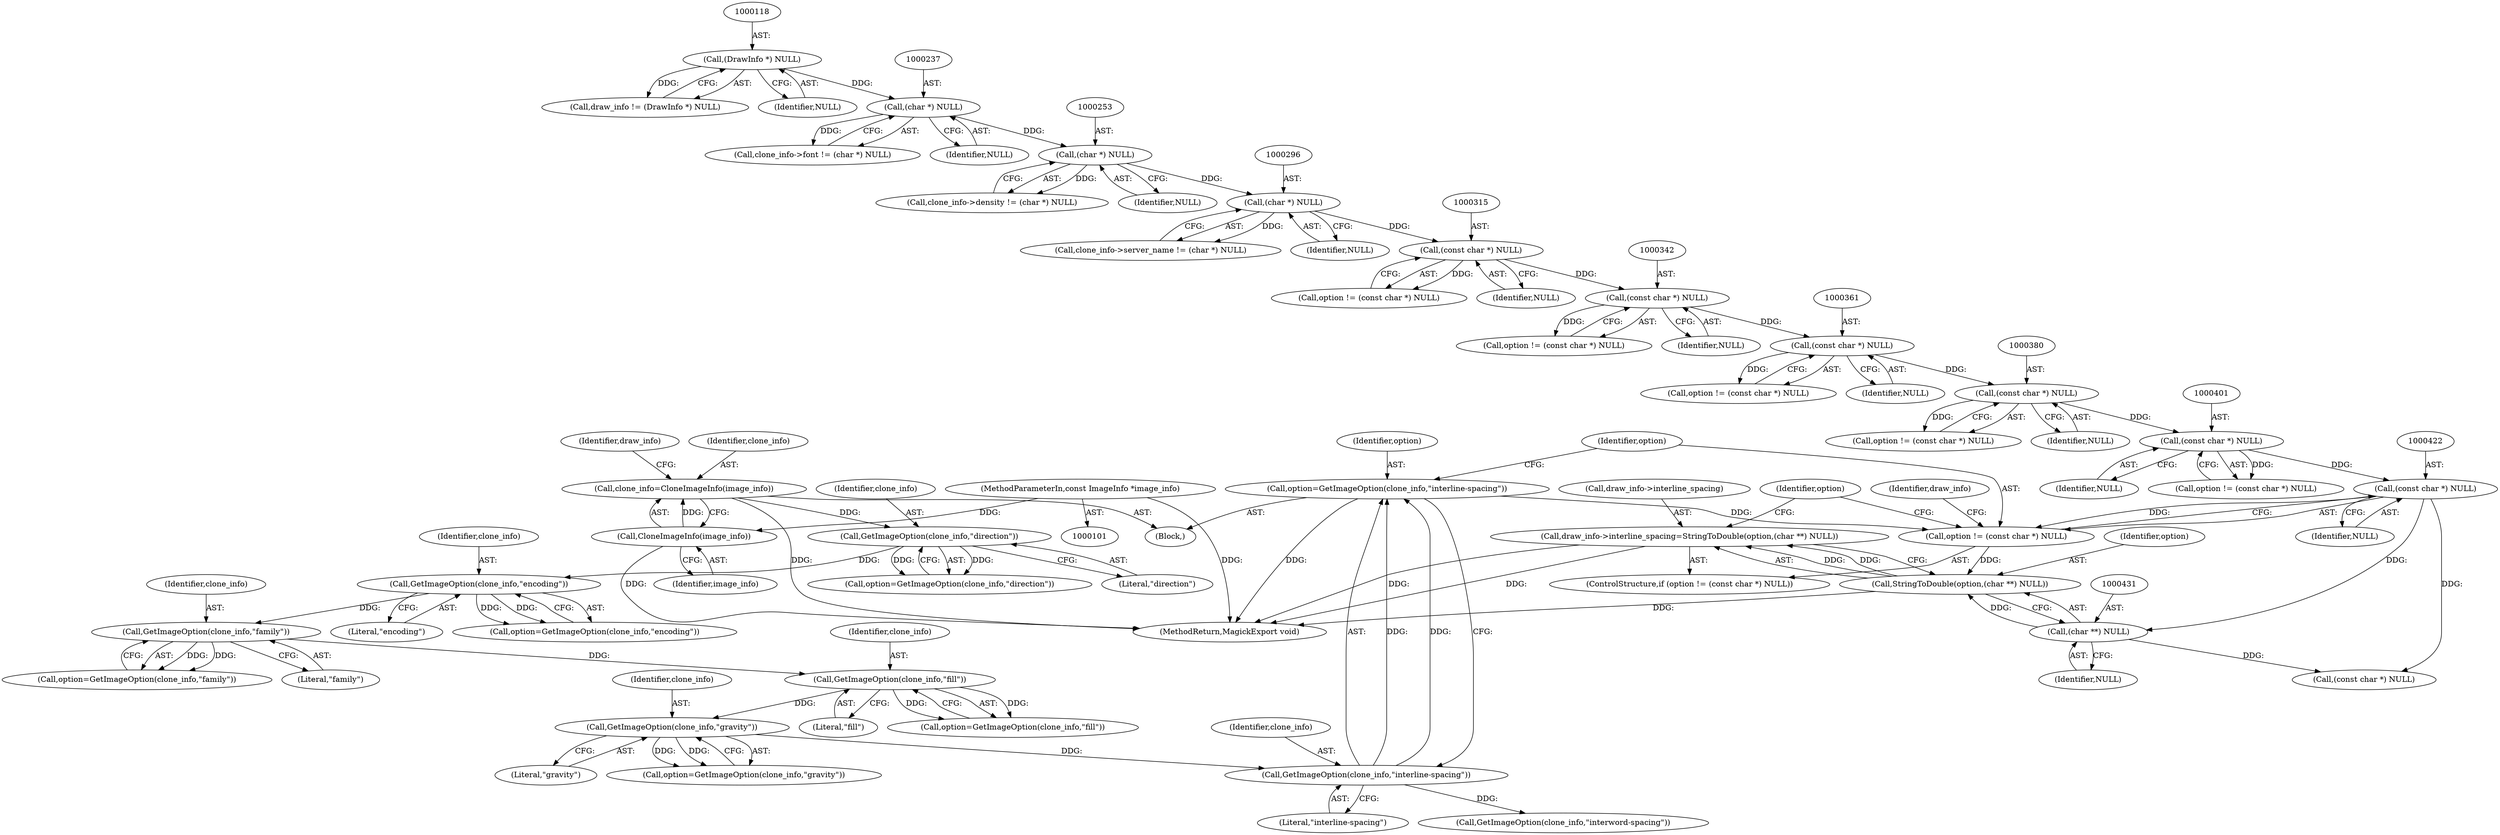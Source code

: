 digraph "0_ImageMagick_726812fa2fa7ce16bcf58f6e115f65427a1c0950_4@API" {
"1000424" [label="(Call,draw_info->interline_spacing=StringToDouble(option,(char **) NULL))"];
"1000428" [label="(Call,StringToDouble(option,(char **) NULL))"];
"1000419" [label="(Call,option != (const char *) NULL)"];
"1000413" [label="(Call,option=GetImageOption(clone_info,\"interline-spacing\"))"];
"1000415" [label="(Call,GetImageOption(clone_info,\"interline-spacing\"))"];
"1000394" [label="(Call,GetImageOption(clone_info,\"gravity\"))"];
"1000373" [label="(Call,GetImageOption(clone_info,\"fill\"))"];
"1000354" [label="(Call,GetImageOption(clone_info,\"family\"))"];
"1000335" [label="(Call,GetImageOption(clone_info,\"encoding\"))"];
"1000308" [label="(Call,GetImageOption(clone_info,\"direction\"))"];
"1000128" [label="(Call,clone_info=CloneImageInfo(image_info))"];
"1000130" [label="(Call,CloneImageInfo(image_info))"];
"1000102" [label="(MethodParameterIn,const ImageInfo *image_info)"];
"1000421" [label="(Call,(const char *) NULL)"];
"1000400" [label="(Call,(const char *) NULL)"];
"1000379" [label="(Call,(const char *) NULL)"];
"1000360" [label="(Call,(const char *) NULL)"];
"1000341" [label="(Call,(const char *) NULL)"];
"1000314" [label="(Call,(const char *) NULL)"];
"1000295" [label="(Call,(char *) NULL)"];
"1000252" [label="(Call,(char *) NULL)"];
"1000236" [label="(Call,(char *) NULL)"];
"1000117" [label="(Call,(DrawInfo *) NULL)"];
"1000430" [label="(Call,(char **) NULL)"];
"1000343" [label="(Identifier,NULL)"];
"1000417" [label="(Literal,\"interline-spacing\")"];
"1000333" [label="(Call,option=GetImageOption(clone_info,\"encoding\"))"];
"1000416" [label="(Identifier,clone_info)"];
"1000402" [label="(Identifier,NULL)"];
"1000419" [label="(Call,option != (const char *) NULL)"];
"1000236" [label="(Call,(char *) NULL)"];
"1000362" [label="(Identifier,NULL)"];
"1000308" [label="(Call,GetImageOption(clone_info,\"direction\"))"];
"1000309" [label="(Identifier,clone_info)"];
"1000117" [label="(Call,(DrawInfo *) NULL)"];
"1000432" [label="(Identifier,NULL)"];
"1000371" [label="(Call,option=GetImageOption(clone_info,\"fill\"))"];
"1000381" [label="(Identifier,NULL)"];
"1000421" [label="(Call,(const char *) NULL)"];
"1000135" [label="(Identifier,draw_info)"];
"1000434" [label="(Identifier,option)"];
"1000337" [label="(Literal,\"encoding\")"];
"1000415" [label="(Call,GetImageOption(clone_info,\"interline-spacing\"))"];
"1000373" [label="(Call,GetImageOption(clone_info,\"fill\"))"];
"1000396" [label="(Literal,\"gravity\")"];
"1000238" [label="(Identifier,NULL)"];
"1000232" [label="(Call,clone_info->font != (char *) NULL)"];
"1000392" [label="(Call,option=GetImageOption(clone_info,\"gravity\"))"];
"1000119" [label="(Identifier,NULL)"];
"1000424" [label="(Call,draw_info->interline_spacing=StringToDouble(option,(char **) NULL))"];
"1000131" [label="(Identifier,image_info)"];
"1000306" [label="(Call,option=GetImageOption(clone_info,\"direction\"))"];
"1000400" [label="(Call,(const char *) NULL)"];
"1000248" [label="(Call,clone_info->density != (char *) NULL)"];
"1000375" [label="(Literal,\"fill\")"];
"1000314" [label="(Call,(const char *) NULL)"];
"1000413" [label="(Call,option=GetImageOption(clone_info,\"interline-spacing\"))"];
"1000429" [label="(Identifier,option)"];
"1000377" [label="(Call,option != (const char *) NULL)"];
"1000420" [label="(Identifier,option)"];
"1000426" [label="(Identifier,draw_info)"];
"1000341" [label="(Call,(const char *) NULL)"];
"1000310" [label="(Literal,\"direction\")"];
"1000291" [label="(Call,clone_info->server_name != (char *) NULL)"];
"1000128" [label="(Call,clone_info=CloneImageInfo(image_info))"];
"1000414" [label="(Identifier,option)"];
"1000336" [label="(Identifier,clone_info)"];
"1000398" [label="(Call,option != (const char *) NULL)"];
"1000418" [label="(ControlStructure,if (option != (const char *) NULL))"];
"1000352" [label="(Call,option=GetImageOption(clone_info,\"family\"))"];
"1000252" [label="(Call,(char *) NULL)"];
"1000423" [label="(Identifier,NULL)"];
"1000130" [label="(Call,CloneImageInfo(image_info))"];
"1000425" [label="(Call,draw_info->interline_spacing)"];
"1000356" [label="(Literal,\"family\")"];
"1000115" [label="(Call,draw_info != (DrawInfo *) NULL)"];
"1000360" [label="(Call,(const char *) NULL)"];
"1000441" [label="(Call,(const char *) NULL)"];
"1000379" [label="(Call,(const char *) NULL)"];
"1000104" [label="(Block,)"];
"1000129" [label="(Identifier,clone_info)"];
"1000295" [label="(Call,(char *) NULL)"];
"1000312" [label="(Call,option != (const char *) NULL)"];
"1000339" [label="(Call,option != (const char *) NULL)"];
"1000395" [label="(Identifier,clone_info)"];
"1000394" [label="(Call,GetImageOption(clone_info,\"gravity\"))"];
"1000435" [label="(Call,GetImageOption(clone_info,\"interword-spacing\"))"];
"1000606" [label="(MethodReturn,MagickExport void)"];
"1000374" [label="(Identifier,clone_info)"];
"1000297" [label="(Identifier,NULL)"];
"1000102" [label="(MethodParameterIn,const ImageInfo *image_info)"];
"1000354" [label="(Call,GetImageOption(clone_info,\"family\"))"];
"1000254" [label="(Identifier,NULL)"];
"1000355" [label="(Identifier,clone_info)"];
"1000335" [label="(Call,GetImageOption(clone_info,\"encoding\"))"];
"1000316" [label="(Identifier,NULL)"];
"1000428" [label="(Call,StringToDouble(option,(char **) NULL))"];
"1000430" [label="(Call,(char **) NULL)"];
"1000358" [label="(Call,option != (const char *) NULL)"];
"1000424" -> "1000418"  [label="AST: "];
"1000424" -> "1000428"  [label="CFG: "];
"1000425" -> "1000424"  [label="AST: "];
"1000428" -> "1000424"  [label="AST: "];
"1000434" -> "1000424"  [label="CFG: "];
"1000424" -> "1000606"  [label="DDG: "];
"1000424" -> "1000606"  [label="DDG: "];
"1000428" -> "1000424"  [label="DDG: "];
"1000428" -> "1000424"  [label="DDG: "];
"1000428" -> "1000430"  [label="CFG: "];
"1000429" -> "1000428"  [label="AST: "];
"1000430" -> "1000428"  [label="AST: "];
"1000428" -> "1000606"  [label="DDG: "];
"1000419" -> "1000428"  [label="DDG: "];
"1000430" -> "1000428"  [label="DDG: "];
"1000419" -> "1000418"  [label="AST: "];
"1000419" -> "1000421"  [label="CFG: "];
"1000420" -> "1000419"  [label="AST: "];
"1000421" -> "1000419"  [label="AST: "];
"1000426" -> "1000419"  [label="CFG: "];
"1000434" -> "1000419"  [label="CFG: "];
"1000413" -> "1000419"  [label="DDG: "];
"1000421" -> "1000419"  [label="DDG: "];
"1000413" -> "1000104"  [label="AST: "];
"1000413" -> "1000415"  [label="CFG: "];
"1000414" -> "1000413"  [label="AST: "];
"1000415" -> "1000413"  [label="AST: "];
"1000420" -> "1000413"  [label="CFG: "];
"1000413" -> "1000606"  [label="DDG: "];
"1000415" -> "1000413"  [label="DDG: "];
"1000415" -> "1000413"  [label="DDG: "];
"1000415" -> "1000417"  [label="CFG: "];
"1000416" -> "1000415"  [label="AST: "];
"1000417" -> "1000415"  [label="AST: "];
"1000394" -> "1000415"  [label="DDG: "];
"1000415" -> "1000435"  [label="DDG: "];
"1000394" -> "1000392"  [label="AST: "];
"1000394" -> "1000396"  [label="CFG: "];
"1000395" -> "1000394"  [label="AST: "];
"1000396" -> "1000394"  [label="AST: "];
"1000392" -> "1000394"  [label="CFG: "];
"1000394" -> "1000392"  [label="DDG: "];
"1000394" -> "1000392"  [label="DDG: "];
"1000373" -> "1000394"  [label="DDG: "];
"1000373" -> "1000371"  [label="AST: "];
"1000373" -> "1000375"  [label="CFG: "];
"1000374" -> "1000373"  [label="AST: "];
"1000375" -> "1000373"  [label="AST: "];
"1000371" -> "1000373"  [label="CFG: "];
"1000373" -> "1000371"  [label="DDG: "];
"1000373" -> "1000371"  [label="DDG: "];
"1000354" -> "1000373"  [label="DDG: "];
"1000354" -> "1000352"  [label="AST: "];
"1000354" -> "1000356"  [label="CFG: "];
"1000355" -> "1000354"  [label="AST: "];
"1000356" -> "1000354"  [label="AST: "];
"1000352" -> "1000354"  [label="CFG: "];
"1000354" -> "1000352"  [label="DDG: "];
"1000354" -> "1000352"  [label="DDG: "];
"1000335" -> "1000354"  [label="DDG: "];
"1000335" -> "1000333"  [label="AST: "];
"1000335" -> "1000337"  [label="CFG: "];
"1000336" -> "1000335"  [label="AST: "];
"1000337" -> "1000335"  [label="AST: "];
"1000333" -> "1000335"  [label="CFG: "];
"1000335" -> "1000333"  [label="DDG: "];
"1000335" -> "1000333"  [label="DDG: "];
"1000308" -> "1000335"  [label="DDG: "];
"1000308" -> "1000306"  [label="AST: "];
"1000308" -> "1000310"  [label="CFG: "];
"1000309" -> "1000308"  [label="AST: "];
"1000310" -> "1000308"  [label="AST: "];
"1000306" -> "1000308"  [label="CFG: "];
"1000308" -> "1000306"  [label="DDG: "];
"1000308" -> "1000306"  [label="DDG: "];
"1000128" -> "1000308"  [label="DDG: "];
"1000128" -> "1000104"  [label="AST: "];
"1000128" -> "1000130"  [label="CFG: "];
"1000129" -> "1000128"  [label="AST: "];
"1000130" -> "1000128"  [label="AST: "];
"1000135" -> "1000128"  [label="CFG: "];
"1000128" -> "1000606"  [label="DDG: "];
"1000130" -> "1000128"  [label="DDG: "];
"1000130" -> "1000131"  [label="CFG: "];
"1000131" -> "1000130"  [label="AST: "];
"1000130" -> "1000606"  [label="DDG: "];
"1000102" -> "1000130"  [label="DDG: "];
"1000102" -> "1000101"  [label="AST: "];
"1000102" -> "1000606"  [label="DDG: "];
"1000421" -> "1000423"  [label="CFG: "];
"1000422" -> "1000421"  [label="AST: "];
"1000423" -> "1000421"  [label="AST: "];
"1000400" -> "1000421"  [label="DDG: "];
"1000421" -> "1000430"  [label="DDG: "];
"1000421" -> "1000441"  [label="DDG: "];
"1000400" -> "1000398"  [label="AST: "];
"1000400" -> "1000402"  [label="CFG: "];
"1000401" -> "1000400"  [label="AST: "];
"1000402" -> "1000400"  [label="AST: "];
"1000398" -> "1000400"  [label="CFG: "];
"1000400" -> "1000398"  [label="DDG: "];
"1000379" -> "1000400"  [label="DDG: "];
"1000379" -> "1000377"  [label="AST: "];
"1000379" -> "1000381"  [label="CFG: "];
"1000380" -> "1000379"  [label="AST: "];
"1000381" -> "1000379"  [label="AST: "];
"1000377" -> "1000379"  [label="CFG: "];
"1000379" -> "1000377"  [label="DDG: "];
"1000360" -> "1000379"  [label="DDG: "];
"1000360" -> "1000358"  [label="AST: "];
"1000360" -> "1000362"  [label="CFG: "];
"1000361" -> "1000360"  [label="AST: "];
"1000362" -> "1000360"  [label="AST: "];
"1000358" -> "1000360"  [label="CFG: "];
"1000360" -> "1000358"  [label="DDG: "];
"1000341" -> "1000360"  [label="DDG: "];
"1000341" -> "1000339"  [label="AST: "];
"1000341" -> "1000343"  [label="CFG: "];
"1000342" -> "1000341"  [label="AST: "];
"1000343" -> "1000341"  [label="AST: "];
"1000339" -> "1000341"  [label="CFG: "];
"1000341" -> "1000339"  [label="DDG: "];
"1000314" -> "1000341"  [label="DDG: "];
"1000314" -> "1000312"  [label="AST: "];
"1000314" -> "1000316"  [label="CFG: "];
"1000315" -> "1000314"  [label="AST: "];
"1000316" -> "1000314"  [label="AST: "];
"1000312" -> "1000314"  [label="CFG: "];
"1000314" -> "1000312"  [label="DDG: "];
"1000295" -> "1000314"  [label="DDG: "];
"1000295" -> "1000291"  [label="AST: "];
"1000295" -> "1000297"  [label="CFG: "];
"1000296" -> "1000295"  [label="AST: "];
"1000297" -> "1000295"  [label="AST: "];
"1000291" -> "1000295"  [label="CFG: "];
"1000295" -> "1000291"  [label="DDG: "];
"1000252" -> "1000295"  [label="DDG: "];
"1000252" -> "1000248"  [label="AST: "];
"1000252" -> "1000254"  [label="CFG: "];
"1000253" -> "1000252"  [label="AST: "];
"1000254" -> "1000252"  [label="AST: "];
"1000248" -> "1000252"  [label="CFG: "];
"1000252" -> "1000248"  [label="DDG: "];
"1000236" -> "1000252"  [label="DDG: "];
"1000236" -> "1000232"  [label="AST: "];
"1000236" -> "1000238"  [label="CFG: "];
"1000237" -> "1000236"  [label="AST: "];
"1000238" -> "1000236"  [label="AST: "];
"1000232" -> "1000236"  [label="CFG: "];
"1000236" -> "1000232"  [label="DDG: "];
"1000117" -> "1000236"  [label="DDG: "];
"1000117" -> "1000115"  [label="AST: "];
"1000117" -> "1000119"  [label="CFG: "];
"1000118" -> "1000117"  [label="AST: "];
"1000119" -> "1000117"  [label="AST: "];
"1000115" -> "1000117"  [label="CFG: "];
"1000117" -> "1000115"  [label="DDG: "];
"1000430" -> "1000432"  [label="CFG: "];
"1000431" -> "1000430"  [label="AST: "];
"1000432" -> "1000430"  [label="AST: "];
"1000430" -> "1000441"  [label="DDG: "];
}
